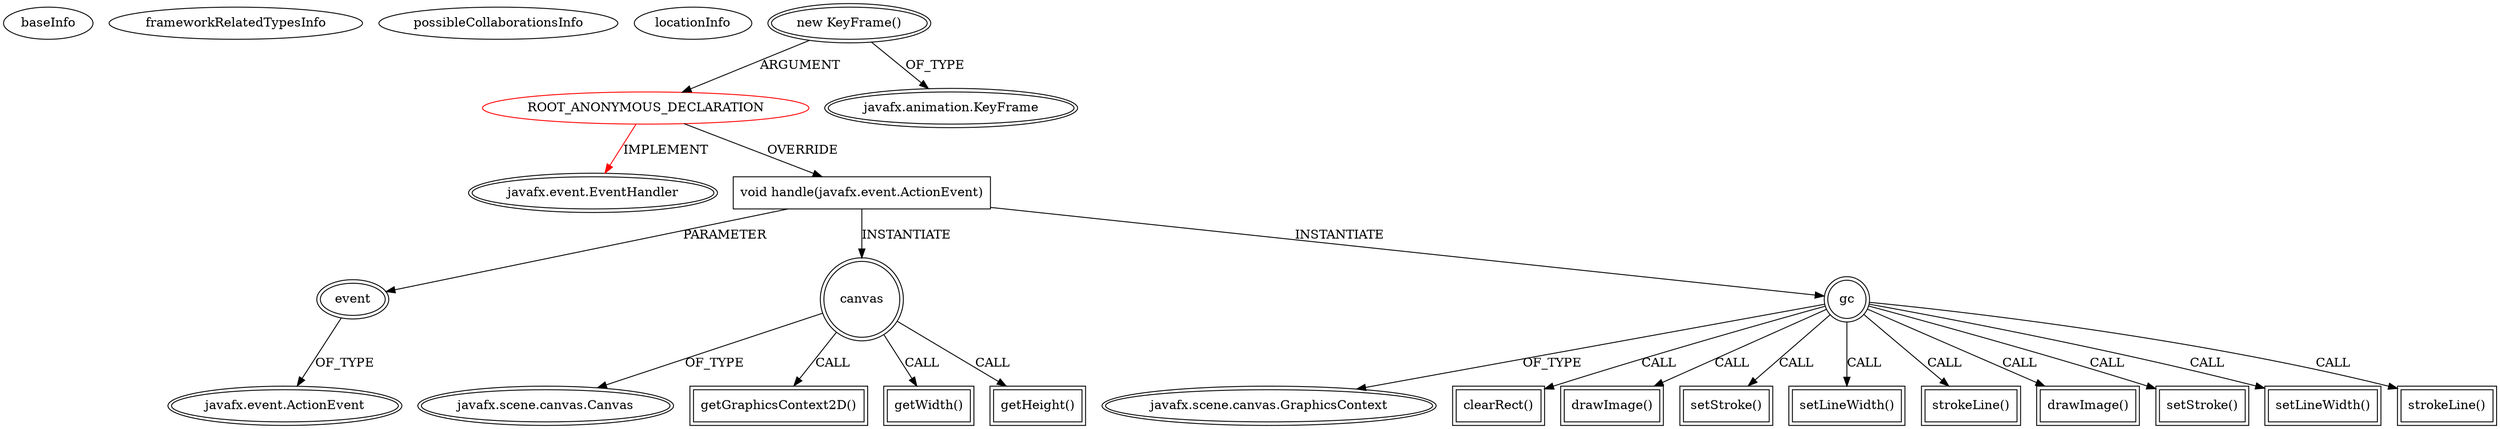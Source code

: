 digraph {
baseInfo[graphId=1722,category="extension_graph",isAnonymous=true,possibleRelation=false]
frameworkRelatedTypesInfo[0="javafx.event.EventHandler"]
possibleCollaborationsInfo[]
locationInfo[projectName="aferrandoa-valenciasprints",filePath="/aferrandoa-valenciasprints/valenciasprints-master/src/goldSprints/CarreraView.java",contextSignature="CarreraView",graphId="1722"]
0[label="ROOT_ANONYMOUS_DECLARATION",vertexType="ROOT_ANONYMOUS_DECLARATION",isFrameworkType=false,color=red]
1[label="javafx.event.EventHandler",vertexType="FRAMEWORK_INTERFACE_TYPE",isFrameworkType=true,peripheries=2]
2[label="new KeyFrame()",vertexType="OUTSIDE_CONSTRUCTOR_CALL",isFrameworkType=true,peripheries=2]
3[label="javafx.animation.KeyFrame",vertexType="FRAMEWORK_CLASS_TYPE",isFrameworkType=true,peripheries=2]
4[label="void handle(javafx.event.ActionEvent)",vertexType="OVERRIDING_METHOD_DECLARATION",isFrameworkType=false,shape=box]
5[label="event",vertexType="PARAMETER_DECLARATION",isFrameworkType=true,peripheries=2]
6[label="javafx.event.ActionEvent",vertexType="FRAMEWORK_CLASS_TYPE",isFrameworkType=true,peripheries=2]
7[label="canvas",vertexType="VARIABLE_EXPRESION",isFrameworkType=true,peripheries=2,shape=circle]
9[label="javafx.scene.canvas.Canvas",vertexType="FRAMEWORK_CLASS_TYPE",isFrameworkType=true,peripheries=2]
8[label="getGraphicsContext2D()",vertexType="INSIDE_CALL",isFrameworkType=true,peripheries=2,shape=box]
10[label="gc",vertexType="VARIABLE_EXPRESION",isFrameworkType=true,peripheries=2,shape=circle]
12[label="javafx.scene.canvas.GraphicsContext",vertexType="FRAMEWORK_CLASS_TYPE",isFrameworkType=true,peripheries=2]
11[label="clearRect()",vertexType="INSIDE_CALL",isFrameworkType=true,peripheries=2,shape=box]
14[label="getWidth()",vertexType="INSIDE_CALL",isFrameworkType=true,peripheries=2,shape=box]
16[label="getHeight()",vertexType="INSIDE_CALL",isFrameworkType=true,peripheries=2,shape=box]
18[label="drawImage()",vertexType="INSIDE_CALL",isFrameworkType=true,peripheries=2,shape=box]
20[label="setStroke()",vertexType="INSIDE_CALL",isFrameworkType=true,peripheries=2,shape=box]
22[label="setLineWidth()",vertexType="INSIDE_CALL",isFrameworkType=true,peripheries=2,shape=box]
24[label="strokeLine()",vertexType="INSIDE_CALL",isFrameworkType=true,peripheries=2,shape=box]
26[label="drawImage()",vertexType="INSIDE_CALL",isFrameworkType=true,peripheries=2,shape=box]
28[label="setStroke()",vertexType="INSIDE_CALL",isFrameworkType=true,peripheries=2,shape=box]
30[label="setLineWidth()",vertexType="INSIDE_CALL",isFrameworkType=true,peripheries=2,shape=box]
32[label="strokeLine()",vertexType="INSIDE_CALL",isFrameworkType=true,peripheries=2,shape=box]
0->1[label="IMPLEMENT",color=red]
2->0[label="ARGUMENT"]
2->3[label="OF_TYPE"]
0->4[label="OVERRIDE"]
5->6[label="OF_TYPE"]
4->5[label="PARAMETER"]
4->7[label="INSTANTIATE"]
7->9[label="OF_TYPE"]
7->8[label="CALL"]
4->10[label="INSTANTIATE"]
10->12[label="OF_TYPE"]
10->11[label="CALL"]
7->14[label="CALL"]
7->16[label="CALL"]
10->18[label="CALL"]
10->20[label="CALL"]
10->22[label="CALL"]
10->24[label="CALL"]
10->26[label="CALL"]
10->28[label="CALL"]
10->30[label="CALL"]
10->32[label="CALL"]
}
